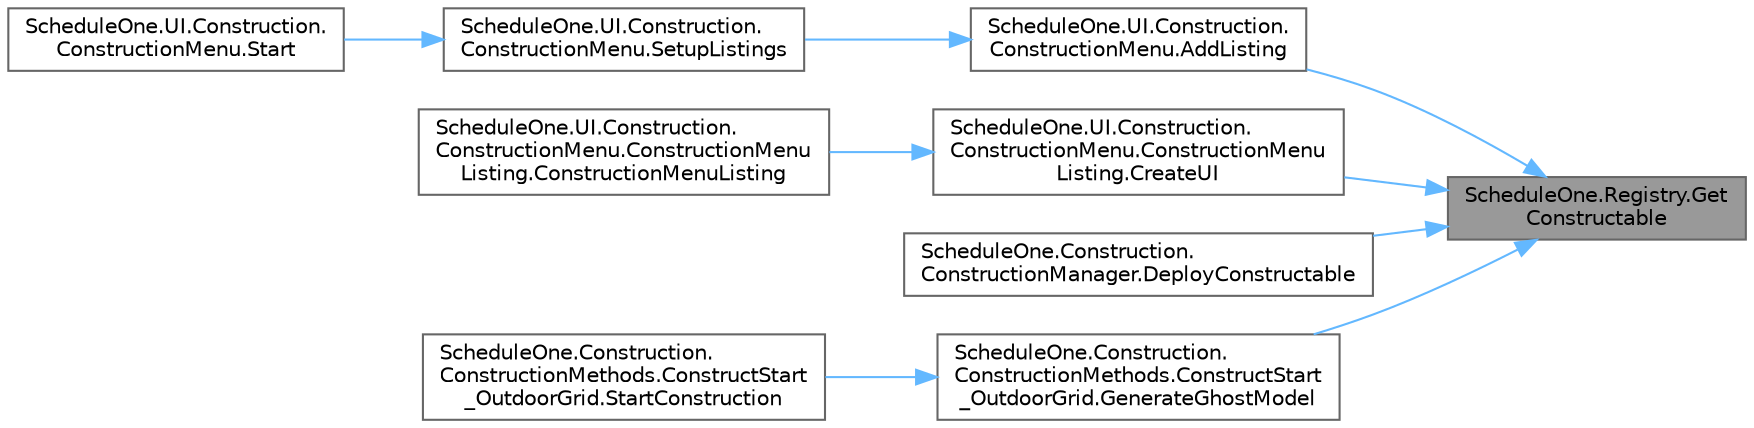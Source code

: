 digraph "ScheduleOne.Registry.GetConstructable"
{
 // LATEX_PDF_SIZE
  bgcolor="transparent";
  edge [fontname=Helvetica,fontsize=10,labelfontname=Helvetica,labelfontsize=10];
  node [fontname=Helvetica,fontsize=10,shape=box,height=0.2,width=0.4];
  rankdir="RL";
  Node1 [id="Node000001",label="ScheduleOne.Registry.Get\lConstructable",height=0.2,width=0.4,color="gray40", fillcolor="grey60", style="filled", fontcolor="black",tooltip=" "];
  Node1 -> Node2 [id="edge1_Node000001_Node000002",dir="back",color="steelblue1",style="solid",tooltip=" "];
  Node2 [id="Node000002",label="ScheduleOne.UI.Construction.\lConstructionMenu.AddListing",height=0.2,width=0.4,color="grey40", fillcolor="white", style="filled",URL="$class_schedule_one_1_1_u_i_1_1_construction_1_1_construction_menu.html#ae413670b3e7b0335259a552f8de0cdd5",tooltip=" "];
  Node2 -> Node3 [id="edge2_Node000002_Node000003",dir="back",color="steelblue1",style="solid",tooltip=" "];
  Node3 [id="Node000003",label="ScheduleOne.UI.Construction.\lConstructionMenu.SetupListings",height=0.2,width=0.4,color="grey40", fillcolor="white", style="filled",URL="$class_schedule_one_1_1_u_i_1_1_construction_1_1_construction_menu.html#a6e01330b8226559e3be40980a473b22c",tooltip=" "];
  Node3 -> Node4 [id="edge3_Node000003_Node000004",dir="back",color="steelblue1",style="solid",tooltip=" "];
  Node4 [id="Node000004",label="ScheduleOne.UI.Construction.\lConstructionMenu.Start",height=0.2,width=0.4,color="grey40", fillcolor="white", style="filled",URL="$class_schedule_one_1_1_u_i_1_1_construction_1_1_construction_menu.html#a5b0461dca235407e60f2429933439df9",tooltip=" "];
  Node1 -> Node5 [id="edge4_Node000001_Node000005",dir="back",color="steelblue1",style="solid",tooltip=" "];
  Node5 [id="Node000005",label="ScheduleOne.UI.Construction.\lConstructionMenu.ConstructionMenu\lListing.CreateUI",height=0.2,width=0.4,color="grey40", fillcolor="white", style="filled",URL="$class_schedule_one_1_1_u_i_1_1_construction_1_1_construction_menu_1_1_construction_menu_listing.html#a9a7fa2cd6cb0fbc7fb8aadfcd5b5aa46",tooltip=" "];
  Node5 -> Node6 [id="edge5_Node000005_Node000006",dir="back",color="steelblue1",style="solid",tooltip=" "];
  Node6 [id="Node000006",label="ScheduleOne.UI.Construction.\lConstructionMenu.ConstructionMenu\lListing.ConstructionMenuListing",height=0.2,width=0.4,color="grey40", fillcolor="white", style="filled",URL="$class_schedule_one_1_1_u_i_1_1_construction_1_1_construction_menu_1_1_construction_menu_listing.html#ae3144867b3acf53a690e4e818a4e4984",tooltip=" "];
  Node1 -> Node7 [id="edge6_Node000001_Node000007",dir="back",color="steelblue1",style="solid",tooltip=" "];
  Node7 [id="Node000007",label="ScheduleOne.Construction.\lConstructionManager.DeployConstructable",height=0.2,width=0.4,color="grey40", fillcolor="white", style="filled",URL="$class_schedule_one_1_1_construction_1_1_construction_manager.html#a2ca879d8c9509d22e3ebd26f24735720",tooltip=" "];
  Node1 -> Node8 [id="edge7_Node000001_Node000008",dir="back",color="steelblue1",style="solid",tooltip=" "];
  Node8 [id="Node000008",label="ScheduleOne.Construction.\lConstructionMethods.ConstructStart\l_OutdoorGrid.GenerateGhostModel",height=0.2,width=0.4,color="grey40", fillcolor="white", style="filled",URL="$class_schedule_one_1_1_construction_1_1_construction_methods_1_1_construct_start___outdoor_grid.html#a3d661b453c24f9744bbe96375d9342d2",tooltip=" "];
  Node8 -> Node9 [id="edge8_Node000008_Node000009",dir="back",color="steelblue1",style="solid",tooltip=" "];
  Node9 [id="Node000009",label="ScheduleOne.Construction.\lConstructionMethods.ConstructStart\l_OutdoorGrid.StartConstruction",height=0.2,width=0.4,color="grey40", fillcolor="white", style="filled",URL="$class_schedule_one_1_1_construction_1_1_construction_methods_1_1_construct_start___outdoor_grid.html#aa73e6057a1bd47a2f5edac511b98284e",tooltip=" "];
}
